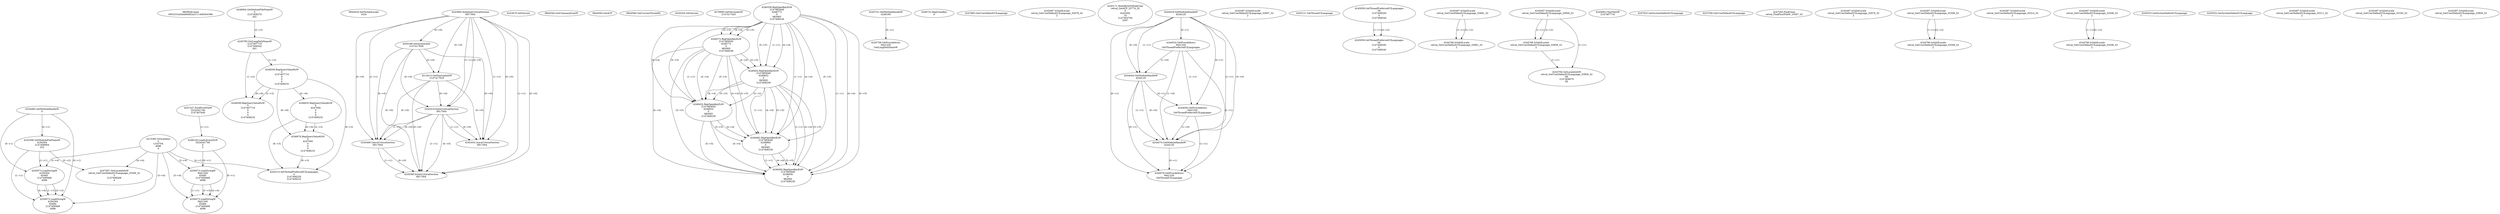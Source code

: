 // Global SCDG with merge call
digraph {
	0 [label="6850628.main
0002253a5beb9d462a311149d3b439fc"]
	1 [label="4254480.GetModuleHandleW
0"]
	2 [label="6844434.SetThreadLocale
1024"]
	3 [label="4243965.InitializeCriticalSection
6917004"]
	4 [label="4243979.GetVersion
"]
	5 [label="4250188.GetSystemInfo
2147417660"]
	3 -> 5 [label="(0-->0)"]
	6 [label="6844540.GetCommandLineW
"]
	7 [label="4214413.GetStartupInfoW
2147417624"]
	3 -> 7 [label="(0-->0)"]
	5 -> 7 [label="(0-->0)"]
	8 [label="6844560.GetACP
"]
	9 [label="6844580.GetCurrentThreadId
"]
	10 [label="4250204.GetVersion
"]
	11 [label="4276690.GetVersionExW
2147417420"]
	12 [label="4243306.GetModuleFileNameW
4194304
2147408904
522"]
	1 -> 12 [label="(0-->1)"]
	13 [label="4248064.GetModuleFileNameW
0
2147408370
261"]
	14 [label="4215383.VirtualAlloc
0
1310704
4096
4"]
	15 [label="4246338.RegOpenKeyExW
2147483649
4246772
0
983065
2147408236"]
	16 [label="4246372.RegOpenKeyExW
2147483650
4246772
0
983065
2147408236"]
	15 -> 16 [label="(2-->2)"]
	15 -> 16 [label="(4-->4)"]
	15 -> 16 [label="(5-->5)"]
	17 [label="4246402.RegOpenKeyExW
2147483649
4246832
0
983065
2147408236"]
	15 -> 17 [label="(1-->1)"]
	15 -> 17 [label="(4-->4)"]
	16 -> 17 [label="(4-->4)"]
	15 -> 17 [label="(5-->5)"]
	16 -> 17 [label="(5-->5)"]
	18 [label="4245741.GetModuleHandleW
4246160"]
	19 [label="4245758.GetProcAddress
9441320
GetLongPathNameW"]
	18 -> 19 [label="(0-->1)"]
	20 [label="4245785.GetLongPathNameW
2147407710
2147406542
261"]
	13 -> 20 [label="(3-->3)"]
	21 [label="4246556.RegQueryValueExW
0
2147407710
0
0
0
2147408232"]
	20 -> 21 [label="(1-->2)"]
	22 [label="4246599.RegQueryValueExW
0
2147407710
0
0
0
2147408232"]
	20 -> 22 [label="(1-->2)"]
	21 -> 22 [label="(2-->2)"]
	21 -> 22 [label="(6-->6)"]
	23 [label="4246722.RegCloseKey
0"]
	24 [label="4247883.GetUserDefaultUILanguage
"]
	25 [label="4245418.EnterCriticalSection
6917004"]
	3 -> 25 [label="(1-->1)"]
	3 -> 25 [label="(0-->0)"]
	5 -> 25 [label="(0-->0)"]
	7 -> 25 [label="(0-->0)"]
	26 [label="4245469.LeaveCriticalSection
6917004"]
	3 -> 26 [label="(1-->1)"]
	25 -> 26 [label="(1-->1)"]
	3 -> 26 [label="(0-->0)"]
	5 -> 26 [label="(0-->0)"]
	7 -> 26 [label="(0-->0)"]
	25 -> 26 [label="(0-->0)"]
	27 [label="4245487.IsValidLocale
retval_GetUserDefaultUILanguage_32978_32
2"]
	28 [label="4250171.MultiByteToWideChar
retval_GetACP_32774_32
0
4243592
10
2147403704
2047"]
	29 [label="4244018.GetModuleHandleW
4244120"]
	30 [label="4244024.GetProcAddress
9441320
GetThreadPreferredUILanguages"]
	29 -> 30 [label="(0-->1)"]
	31 [label="4244044.GetModuleHandleW
4244120"]
	29 -> 31 [label="(1-->1)"]
	29 -> 31 [label="(0-->0)"]
	30 -> 31 [label="(1-->0)"]
	32 [label="4244050.GetProcAddress
9441320
SetThreadPreferredUILanguages"]
	29 -> 32 [label="(0-->1)"]
	30 -> 32 [label="(1-->1)"]
	31 -> 32 [label="(0-->1)"]
	33 [label="4244070.GetModuleHandleW
4244120"]
	29 -> 33 [label="(1-->1)"]
	31 -> 33 [label="(1-->1)"]
	29 -> 33 [label="(0-->0)"]
	30 -> 33 [label="(1-->0)"]
	31 -> 33 [label="(0-->0)"]
	32 -> 33 [label="(1-->0)"]
	34 [label="4244076.GetProcAddress
9441320
GetThreadUILanguage"]
	29 -> 34 [label="(0-->1)"]
	30 -> 34 [label="(1-->1)"]
	31 -> 34 [label="(0-->1)"]
	32 -> 34 [label="(1-->1)"]
	33 -> 34 [label="(0-->1)"]
	35 [label="4246635.RegQueryValueExW
0
4247000
0
0
0
2147408232"]
	21 -> 35 [label="(6-->6)"]
	36 [label="4246676.RegQueryValueExW
0
4247000
0
0
0
2147408232"]
	35 -> 36 [label="(2-->2)"]
	21 -> 36 [label="(6-->6)"]
	35 -> 36 [label="(6-->6)"]
	37 [label="4245487.IsValidLocale
retval_GetUserDefaultUILanguage_32907_32
2"]
	38 [label="4245121.GetThreadUILanguage
"]
	39 [label="4245059.GetThreadPreferredUILanguages
56
2147408200
0
2147408244"]
	40 [label="4245215.SetThreadPreferredUILanguages
4
2147408220
2147408232"]
	14 -> 40 [label="(4-->1)"]
	21 -> 40 [label="(6-->3)"]
	35 -> 40 [label="(6-->3)"]
	36 -> 40 [label="(6-->3)"]
	41 [label="4245059.GetThreadPreferredUILanguages
56
2147408200
0
2147408240"]
	39 -> 41 [label="(1-->1)"]
	39 -> 41 [label="(2-->2)"]
	42 [label="4245580.EnterCriticalSection
6917004"]
	3 -> 42 [label="(1-->1)"]
	25 -> 42 [label="(1-->1)"]
	26 -> 42 [label="(1-->1)"]
	3 -> 42 [label="(0-->0)"]
	5 -> 42 [label="(0-->0)"]
	7 -> 42 [label="(0-->0)"]
	25 -> 42 [label="(0-->0)"]
	26 -> 42 [label="(0-->0)"]
	43 [label="4246432.RegOpenKeyExW
2147483650
4246832
0
983065
2147408236"]
	16 -> 43 [label="(1-->1)"]
	17 -> 43 [label="(2-->2)"]
	15 -> 43 [label="(4-->4)"]
	16 -> 43 [label="(4-->4)"]
	17 -> 43 [label="(4-->4)"]
	15 -> 43 [label="(5-->5)"]
	16 -> 43 [label="(5-->5)"]
	17 -> 43 [label="(5-->5)"]
	44 [label="4246462.RegOpenKeyExW
2147483649
4246884
0
983065
2147408236"]
	15 -> 44 [label="(1-->1)"]
	17 -> 44 [label="(1-->1)"]
	15 -> 44 [label="(4-->4)"]
	16 -> 44 [label="(4-->4)"]
	17 -> 44 [label="(4-->4)"]
	43 -> 44 [label="(4-->4)"]
	15 -> 44 [label="(5-->5)"]
	16 -> 44 [label="(5-->5)"]
	17 -> 44 [label="(5-->5)"]
	43 -> 44 [label="(5-->5)"]
	45 [label="4245487.IsValidLocale
retval_GetUserDefaultUILanguage_33681_32
2"]
	46 [label="4245487.IsValidLocale
retval_GetUserDefaultUILanguage_33959_32
2"]
	47 [label="4244766.IsValidLocale
retval_GetUserDefaultUILanguage_33959_32
2"]
	46 -> 47 [label="(1-->1)"]
	46 -> 47 [label="(2-->2)"]
	48 [label="4244794.GetLocaleInfoW
retval_GetUserDefaultUILanguage_33959_32
89
2147408070
85"]
	46 -> 48 [label="(1-->1)"]
	47 -> 48 [label="(1-->1)"]
	49 [label="4245683.CharNextW
2147407716"]
	50 [label="4245454.LeaveCriticalSection
6917004"]
	3 -> 50 [label="(1-->1)"]
	25 -> 50 [label="(1-->1)"]
	3 -> 50 [label="(0-->0)"]
	5 -> 50 [label="(0-->0)"]
	7 -> 50 [label="(0-->0)"]
	25 -> 50 [label="(0-->0)"]
	51 [label="4247923.GetSystemDefaultUILanguage
"]
	52 [label="4247558.GetUserDefaultUILanguage
"]
	53 [label="4247567.GetLocaleInfoW
retval_GetUserDefaultUILanguage_33456_32
3
2147408268
4"]
	12 -> 53 [label="(0-->2)"]
	14 -> 53 [label="(4-->4)"]
	54 [label="4247247.FindFirstFileW
3224341740
2147407640"]
	55 [label="4250073.LoadStringW
4194304
65485
2147409468
4096"]
	1 -> 55 [label="(0-->1)"]
	12 -> 55 [label="(1-->1)"]
	14 -> 55 [label="(3-->4)"]
	56 [label="4247263.FindClose
retval_FindFirstFileW_33567_32"]
	57 [label="4248145.LoadLibraryExW
3224341740
0
2"]
	54 -> 57 [label="(1-->1)"]
	58 [label="4250073.LoadStringW
9441340
65485
2147409468
4096"]
	57 -> 58 [label="(0-->1)"]
	14 -> 58 [label="(3-->4)"]
	59 [label="4250073.LoadStringW
9441340
65484
2147409468
4096"]
	57 -> 59 [label="(0-->1)"]
	58 -> 59 [label="(1-->1)"]
	58 -> 59 [label="(3-->3)"]
	14 -> 59 [label="(3-->4)"]
	58 -> 59 [label="(4-->4)"]
	60 [label="4250073.LoadStringW
4194304
65484
2147409468
4096"]
	1 -> 60 [label="(0-->1)"]
	12 -> 60 [label="(1-->1)"]
	55 -> 60 [label="(1-->1)"]
	55 -> 60 [label="(3-->3)"]
	14 -> 60 [label="(3-->4)"]
	55 -> 60 [label="(4-->4)"]
	61 [label="4245487.IsValidLocale
retval_GetUserDefaultUILanguage_32976_32
2"]
	62 [label="4246492.RegOpenKeyExW
2147483649
4246936
0
983065
2147408236"]
	15 -> 62 [label="(1-->1)"]
	17 -> 62 [label="(1-->1)"]
	44 -> 62 [label="(1-->1)"]
	15 -> 62 [label="(4-->4)"]
	16 -> 62 [label="(4-->4)"]
	17 -> 62 [label="(4-->4)"]
	43 -> 62 [label="(4-->4)"]
	44 -> 62 [label="(4-->4)"]
	15 -> 62 [label="(5-->5)"]
	16 -> 62 [label="(5-->5)"]
	17 -> 62 [label="(5-->5)"]
	43 -> 62 [label="(5-->5)"]
	44 -> 62 [label="(5-->5)"]
	63 [label="4245487.IsValidLocale
retval_GetUserDefaultUILanguage_33308_32
2"]
	64 [label="4245487.IsValidLocale
retval_GetUserDefaultUILanguage_33314_32
2"]
	65 [label="4245487.IsValidLocale
retval_GetUserDefaultUILanguage_33206_32
2"]
	66 [label="4244766.IsValidLocale
retval_GetUserDefaultUILanguage_33206_32
2"]
	65 -> 66 [label="(1-->1)"]
	65 -> 66 [label="(2-->2)"]
	67 [label="4245525.GetSystemDefaultUILanguage
"]
	68 [label="4245552.GetSystemDefaultUILanguage
"]
	69 [label="4245487.IsValidLocale
retval_GetUserDefaultUILanguage_33311_32
2"]
	70 [label="4245487.IsValidLocale
retval_GetUserDefaultUILanguage_33165_32
2"]
	71 [label="4244766.IsValidLocale
retval_GetUserDefaultUILanguage_33308_32
2"]
	63 -> 71 [label="(1-->1)"]
	63 -> 71 [label="(2-->2)"]
	72 [label="4244766.IsValidLocale
retval_GetUserDefaultUILanguage_33681_32
2"]
	45 -> 72 [label="(1-->1)"]
	45 -> 72 [label="(2-->2)"]
	73 [label="4245487.IsValidLocale
retval_GetUserDefaultUILanguage_33859_32
2"]
}
